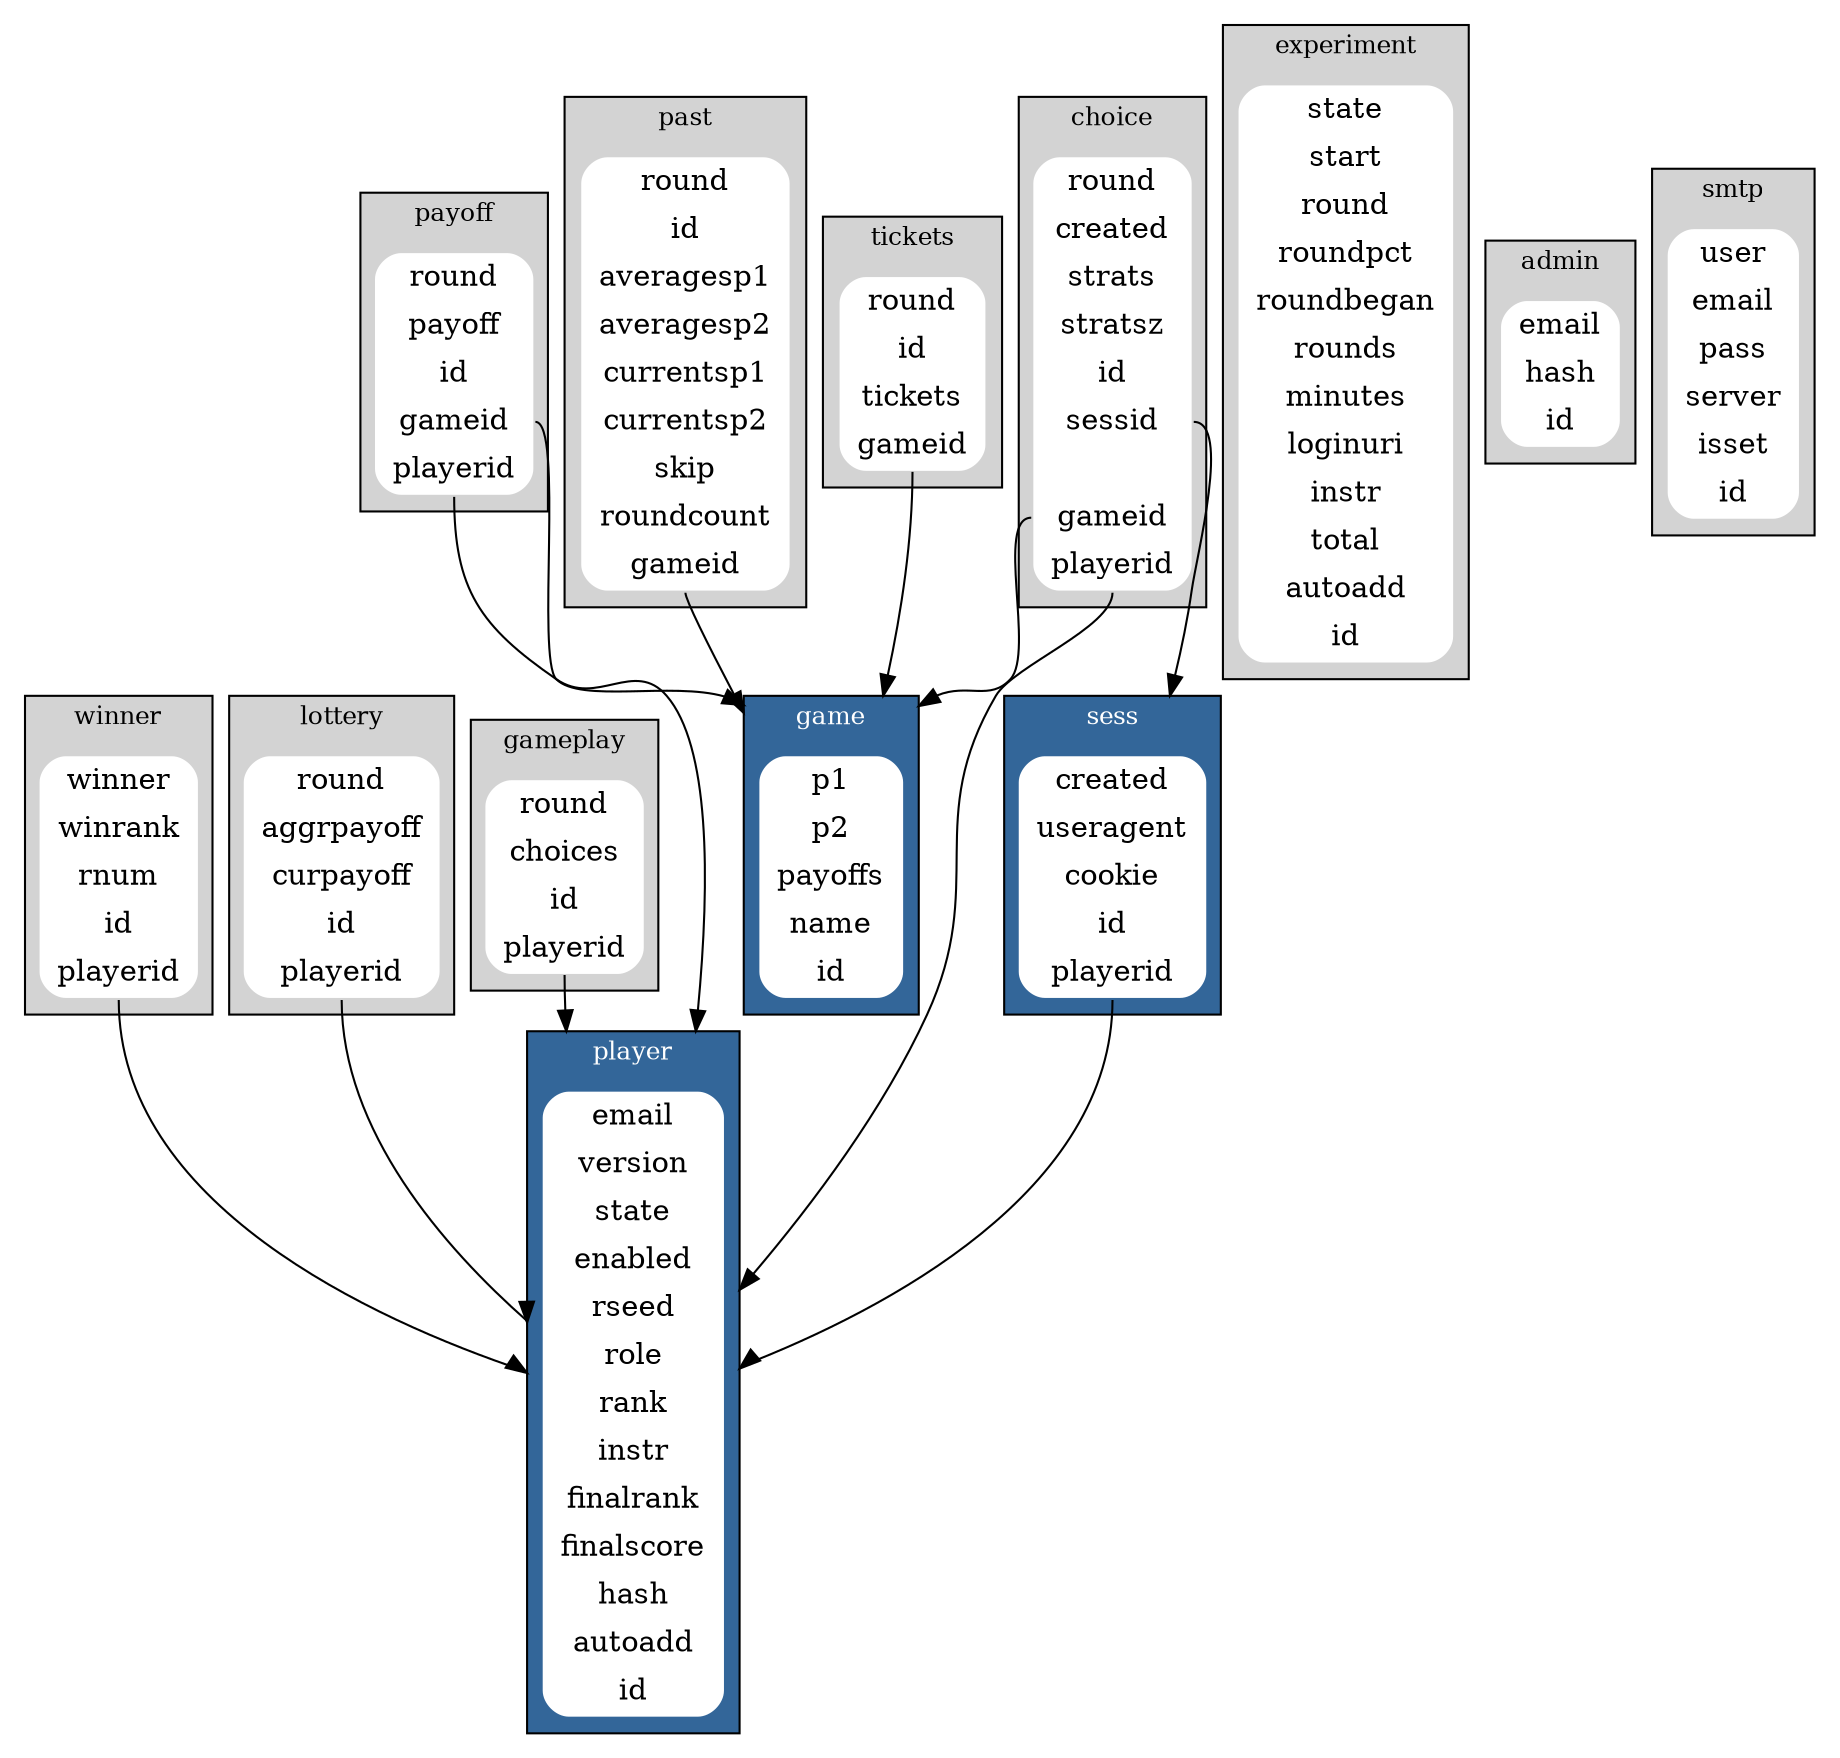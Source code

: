digraph {
	fontsize="12";
	compound=true;
	node [shape="record"];

	subgraph cluster_winner {
		winner [style="filled,rounded"; color="white"; label="{winner | winrank | rnum | id | <f0> playerid}"];
		label="winner";
		bgcolor="lightgray";
	}
	subgraph cluster_player {
		player [style="filled,rounded"; color="white"; label="{email | version | state | enabled | rseed | role | rank | instr | finalrank | finalscore | hash | autoadd | id}"];
		label="player";
		fontcolor=white;
		bgcolor="#336699";
	}
	subgraph cluster_lottery {
		lottery [style="filled,rounded"; color="white"; label="{round | aggrpayoff | curpayoff | id | <f0> playerid}"];
		label="lottery";
		bgcolor="lightgray";
	}
	subgraph cluster_gameplay {
		gameplay [style="filled,rounded"; color="white"; label="{round | choices | id | <f0>playerid}"];
		label="gameplay";
		bgcolor="lightgray";
	}
	subgraph cluster_payoff {
		payoff [style="filled,rounded"; color="white"; label="{round | payoff | id | <f1> gameid | <f0>playerid}"];
		label="payoff";
		bgcolor="lightgray";
	}
	subgraph cluster_choice {
		choice [style="filled,rounded"; color="white"; label="{round | created | strats | stratsz | id | <f2> sessid | | <f1> gameid | <f0> playerid}"];
		label="choice";
		bgcolor="lightgray";
	}
	subgraph cluster_game {
		game [style="filled,rounded"; color="white"; label="{p1 | p2 | payoffs | name | id}"];
		label="game";
		fontcolor=white;
		bgcolor="#336699";
	}
	subgraph cluster_experiment {
		experiment [style="filled,rounded"; color="white"; label="{state | start | round | roundpct | roundbegan | rounds | minutes | loginuri | instr | total | autoadd | id}"];
		label="experiment";
		bgcolor="lightgray";
	}
	subgraph cluster_sess {
		sess [style="filled,rounded"; color="white"; label="{created | useragent | cookie | id | <f0> playerid}"];
		label="sess";
		fontcolor=white;
		bgcolor="#336699";
	}
	subgraph cluster_admin {
		admin [style="filled,rounded"; color="white"; label="{email | hash | id}"];
		label="admin";
		bgcolor="lightgray";
	}
	subgraph cluster_past {
		past [style="filled,rounded"; color="white"; label="{round | id | averagesp1 | averagesp2 | currentsp1 | currentsp2 | skip | roundcount | <f1> gameid}"];
		label="past";
		bgcolor="lightgray";
	}
	subgraph cluster_tickets {
		tickets [style="filled,rounded"; color="white"; label="{round | id | tickets | <f1> gameid}"];
		label="tickets";
		bgcolor="lightgray";
	}
	subgraph cluster_smtp {
		smtp [style="filled,rounded"; color="white"; label="{user | email | pass | server | isset | id}"];
		label="smtp";
		bgcolor="lightgray";
	}

	winner:s:f0 -> player [lhead="cluster_player"];
	lottery:s:f0 -> player [lhead="cluster_player"];
	gameplay:s:f0 -> player [lhead="cluster_player"];
	payoff:s:f0 -> player [lhead="cluster_player"];
	payoff:f1 -> game [lhead="cluster_game"];
	choice:s:f0 -> player [lhead="cluster_player"];
	choice:f1 -> game [lhead="cluster_game"];
	choice:f2 -> sess [lhead="cluster_sess"];
	sess:s:f0 -> player [lhead="cluster_player"];
	past:s:f1 -> game [lhead="cluster_game"];
	tickets:s:f1 -> game [lhead="cluster_game"];
}
